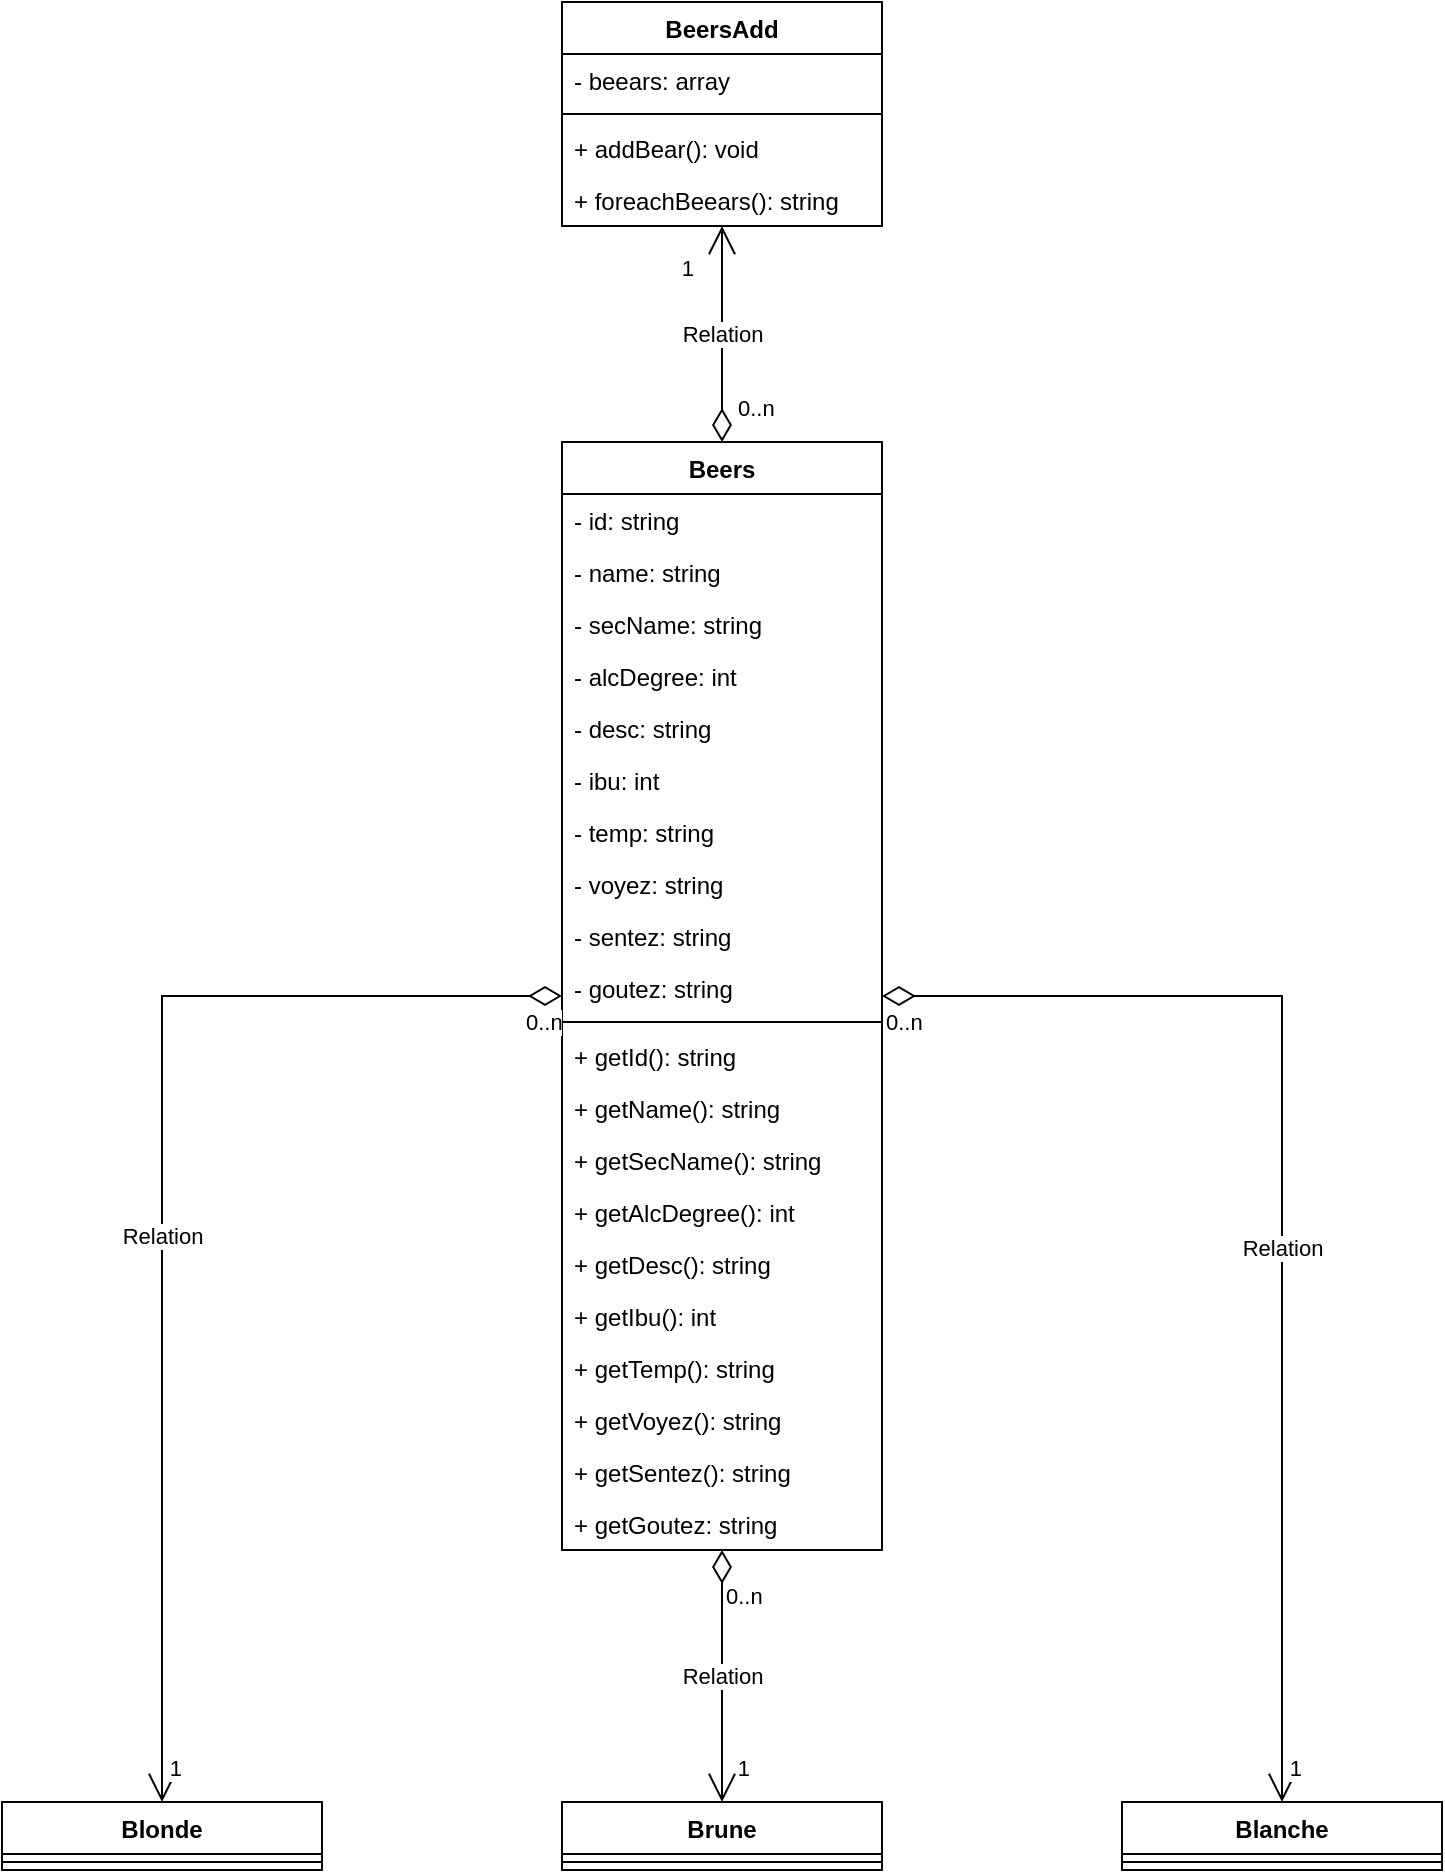 <mxfile>
    <diagram id="xLZgdI2yFLOI8GIPa52g" name="Page-1">
        <mxGraphModel dx="1535" dy="790" grid="1" gridSize="10" guides="1" tooltips="1" connect="1" arrows="1" fold="1" page="1" pageScale="1" pageWidth="827" pageHeight="1169" math="0" shadow="0">
            <root>
                <mxCell id="0"/>
                <mxCell id="1" parent="0"/>
                <mxCell id="btQaIZ2AwmgtmuhM0MhC-1" value="Beers" style="swimlane;fontStyle=1;align=center;verticalAlign=top;childLayout=stackLayout;horizontal=1;startSize=26;horizontalStack=0;resizeParent=1;resizeParentMax=0;resizeLast=0;collapsible=1;marginBottom=0;" parent="1" vertex="1">
                    <mxGeometry x="334" y="250" width="160" height="554" as="geometry"/>
                </mxCell>
                <mxCell id="SImTDQgY7ZbXBonXEjlb-47" value="- id: string" style="text;strokeColor=none;fillColor=none;align=left;verticalAlign=top;spacingLeft=4;spacingRight=4;overflow=hidden;rotatable=0;points=[[0,0.5],[1,0.5]];portConstraint=eastwest;" parent="btQaIZ2AwmgtmuhM0MhC-1" vertex="1">
                    <mxGeometry y="26" width="160" height="26" as="geometry"/>
                </mxCell>
                <mxCell id="SImTDQgY7ZbXBonXEjlb-1" value="- name: string" style="text;strokeColor=none;fillColor=none;align=left;verticalAlign=top;spacingLeft=4;spacingRight=4;overflow=hidden;rotatable=0;points=[[0,0.5],[1,0.5]];portConstraint=eastwest;" parent="btQaIZ2AwmgtmuhM0MhC-1" vertex="1">
                    <mxGeometry y="52" width="160" height="26" as="geometry"/>
                </mxCell>
                <mxCell id="SImTDQgY7ZbXBonXEjlb-2" value="- secName: string" style="text;strokeColor=none;fillColor=none;align=left;verticalAlign=top;spacingLeft=4;spacingRight=4;overflow=hidden;rotatable=0;points=[[0,0.5],[1,0.5]];portConstraint=eastwest;" parent="btQaIZ2AwmgtmuhM0MhC-1" vertex="1">
                    <mxGeometry y="78" width="160" height="26" as="geometry"/>
                </mxCell>
                <mxCell id="SImTDQgY7ZbXBonXEjlb-3" value="- alcDegree: int" style="text;strokeColor=none;fillColor=none;align=left;verticalAlign=top;spacingLeft=4;spacingRight=4;overflow=hidden;rotatable=0;points=[[0,0.5],[1,0.5]];portConstraint=eastwest;" parent="btQaIZ2AwmgtmuhM0MhC-1" vertex="1">
                    <mxGeometry y="104" width="160" height="26" as="geometry"/>
                </mxCell>
                <mxCell id="SImTDQgY7ZbXBonXEjlb-4" value="- desc: string" style="text;strokeColor=none;fillColor=none;align=left;verticalAlign=top;spacingLeft=4;spacingRight=4;overflow=hidden;rotatable=0;points=[[0,0.5],[1,0.5]];portConstraint=eastwest;" parent="btQaIZ2AwmgtmuhM0MhC-1" vertex="1">
                    <mxGeometry y="130" width="160" height="26" as="geometry"/>
                </mxCell>
                <mxCell id="SImTDQgY7ZbXBonXEjlb-49" value="- ibu: int" style="text;strokeColor=none;fillColor=none;align=left;verticalAlign=top;spacingLeft=4;spacingRight=4;overflow=hidden;rotatable=0;points=[[0,0.5],[1,0.5]];portConstraint=eastwest;" parent="btQaIZ2AwmgtmuhM0MhC-1" vertex="1">
                    <mxGeometry y="156" width="160" height="26" as="geometry"/>
                </mxCell>
                <mxCell id="SImTDQgY7ZbXBonXEjlb-51" value="- temp: string" style="text;strokeColor=none;fillColor=none;align=left;verticalAlign=top;spacingLeft=4;spacingRight=4;overflow=hidden;rotatable=0;points=[[0,0.5],[1,0.5]];portConstraint=eastwest;" parent="btQaIZ2AwmgtmuhM0MhC-1" vertex="1">
                    <mxGeometry y="182" width="160" height="26" as="geometry"/>
                </mxCell>
                <mxCell id="2" value="- voyez: string" style="text;strokeColor=none;fillColor=none;align=left;verticalAlign=top;spacingLeft=4;spacingRight=4;overflow=hidden;rotatable=0;points=[[0,0.5],[1,0.5]];portConstraint=eastwest;" vertex="1" parent="btQaIZ2AwmgtmuhM0MhC-1">
                    <mxGeometry y="208" width="160" height="26" as="geometry"/>
                </mxCell>
                <mxCell id="3" value="- sentez: string" style="text;strokeColor=none;fillColor=none;align=left;verticalAlign=top;spacingLeft=4;spacingRight=4;overflow=hidden;rotatable=0;points=[[0,0.5],[1,0.5]];portConstraint=eastwest;" vertex="1" parent="btQaIZ2AwmgtmuhM0MhC-1">
                    <mxGeometry y="234" width="160" height="26" as="geometry"/>
                </mxCell>
                <mxCell id="4" value="- goutez: string" style="text;strokeColor=none;fillColor=none;align=left;verticalAlign=top;spacingLeft=4;spacingRight=4;overflow=hidden;rotatable=0;points=[[0,0.5],[1,0.5]];portConstraint=eastwest;" vertex="1" parent="btQaIZ2AwmgtmuhM0MhC-1">
                    <mxGeometry y="260" width="160" height="26" as="geometry"/>
                </mxCell>
                <mxCell id="btQaIZ2AwmgtmuhM0MhC-3" value="" style="line;strokeWidth=1;fillColor=none;align=left;verticalAlign=middle;spacingTop=-1;spacingLeft=3;spacingRight=3;rotatable=0;labelPosition=right;points=[];portConstraint=eastwest;" parent="btQaIZ2AwmgtmuhM0MhC-1" vertex="1">
                    <mxGeometry y="286" width="160" height="8" as="geometry"/>
                </mxCell>
                <mxCell id="B0UJuBFFb7fX5z1xrysJ-1" value="+ getId(): string" style="text;strokeColor=none;fillColor=none;align=left;verticalAlign=top;spacingLeft=4;spacingRight=4;overflow=hidden;rotatable=0;points=[[0,0.5],[1,0.5]];portConstraint=eastwest;" parent="btQaIZ2AwmgtmuhM0MhC-1" vertex="1">
                    <mxGeometry y="294" width="160" height="26" as="geometry"/>
                </mxCell>
                <mxCell id="B0UJuBFFb7fX5z1xrysJ-2" value="+ getName(): string" style="text;strokeColor=none;fillColor=none;align=left;verticalAlign=top;spacingLeft=4;spacingRight=4;overflow=hidden;rotatable=0;points=[[0,0.5],[1,0.5]];portConstraint=eastwest;" parent="btQaIZ2AwmgtmuhM0MhC-1" vertex="1">
                    <mxGeometry y="320" width="160" height="26" as="geometry"/>
                </mxCell>
                <mxCell id="B0UJuBFFb7fX5z1xrysJ-3" value="+ getSecName(): string" style="text;strokeColor=none;fillColor=none;align=left;verticalAlign=top;spacingLeft=4;spacingRight=4;overflow=hidden;rotatable=0;points=[[0,0.5],[1,0.5]];portConstraint=eastwest;" parent="btQaIZ2AwmgtmuhM0MhC-1" vertex="1">
                    <mxGeometry y="346" width="160" height="26" as="geometry"/>
                </mxCell>
                <mxCell id="B0UJuBFFb7fX5z1xrysJ-4" value="+ getAlcDegree(): int" style="text;strokeColor=none;fillColor=none;align=left;verticalAlign=top;spacingLeft=4;spacingRight=4;overflow=hidden;rotatable=0;points=[[0,0.5],[1,0.5]];portConstraint=eastwest;" parent="btQaIZ2AwmgtmuhM0MhC-1" vertex="1">
                    <mxGeometry y="372" width="160" height="26" as="geometry"/>
                </mxCell>
                <mxCell id="B0UJuBFFb7fX5z1xrysJ-5" value="+ getDesc(): string" style="text;strokeColor=none;fillColor=none;align=left;verticalAlign=top;spacingLeft=4;spacingRight=4;overflow=hidden;rotatable=0;points=[[0,0.5],[1,0.5]];portConstraint=eastwest;" parent="btQaIZ2AwmgtmuhM0MhC-1" vertex="1">
                    <mxGeometry y="398" width="160" height="26" as="geometry"/>
                </mxCell>
                <mxCell id="B0UJuBFFb7fX5z1xrysJ-6" value="+ getIbu(): int" style="text;strokeColor=none;fillColor=none;align=left;verticalAlign=top;spacingLeft=4;spacingRight=4;overflow=hidden;rotatable=0;points=[[0,0.5],[1,0.5]];portConstraint=eastwest;" parent="btQaIZ2AwmgtmuhM0MhC-1" vertex="1">
                    <mxGeometry y="424" width="160" height="26" as="geometry"/>
                </mxCell>
                <mxCell id="B0UJuBFFb7fX5z1xrysJ-7" value="+ getTemp(): string" style="text;strokeColor=none;fillColor=none;align=left;verticalAlign=top;spacingLeft=4;spacingRight=4;overflow=hidden;rotatable=0;points=[[0,0.5],[1,0.5]];portConstraint=eastwest;" parent="btQaIZ2AwmgtmuhM0MhC-1" vertex="1">
                    <mxGeometry y="450" width="160" height="26" as="geometry"/>
                </mxCell>
                <mxCell id="5" value="+ getVoyez(): string" style="text;strokeColor=none;fillColor=none;align=left;verticalAlign=top;spacingLeft=4;spacingRight=4;overflow=hidden;rotatable=0;points=[[0,0.5],[1,0.5]];portConstraint=eastwest;" vertex="1" parent="btQaIZ2AwmgtmuhM0MhC-1">
                    <mxGeometry y="476" width="160" height="26" as="geometry"/>
                </mxCell>
                <mxCell id="6" value="+ getSentez(): string" style="text;strokeColor=none;fillColor=none;align=left;verticalAlign=top;spacingLeft=4;spacingRight=4;overflow=hidden;rotatable=0;points=[[0,0.5],[1,0.5]];portConstraint=eastwest;" vertex="1" parent="btQaIZ2AwmgtmuhM0MhC-1">
                    <mxGeometry y="502" width="160" height="26" as="geometry"/>
                </mxCell>
                <mxCell id="7" value="+ getGoutez: string" style="text;strokeColor=none;fillColor=none;align=left;verticalAlign=top;spacingLeft=4;spacingRight=4;overflow=hidden;rotatable=0;points=[[0,0.5],[1,0.5]];portConstraint=eastwest;" vertex="1" parent="btQaIZ2AwmgtmuhM0MhC-1">
                    <mxGeometry y="528" width="160" height="26" as="geometry"/>
                </mxCell>
                <mxCell id="SImTDQgY7ZbXBonXEjlb-8" value="Blonde" style="swimlane;fontStyle=1;align=center;verticalAlign=top;childLayout=stackLayout;horizontal=1;startSize=26;horizontalStack=0;resizeParent=1;resizeParentMax=0;resizeLast=0;collapsible=1;marginBottom=0;" parent="1" vertex="1">
                    <mxGeometry x="54" y="930" width="160" height="34" as="geometry"/>
                </mxCell>
                <mxCell id="SImTDQgY7ZbXBonXEjlb-14" value="" style="line;strokeWidth=1;fillColor=none;align=left;verticalAlign=middle;spacingTop=-1;spacingLeft=3;spacingRight=3;rotatable=0;labelPosition=right;points=[];portConstraint=eastwest;" parent="SImTDQgY7ZbXBonXEjlb-8" vertex="1">
                    <mxGeometry y="26" width="160" height="8" as="geometry"/>
                </mxCell>
                <mxCell id="SImTDQgY7ZbXBonXEjlb-16" value="Brune" style="swimlane;fontStyle=1;align=center;verticalAlign=top;childLayout=stackLayout;horizontal=1;startSize=26;horizontalStack=0;resizeParent=1;resizeParentMax=0;resizeLast=0;collapsible=1;marginBottom=0;" parent="1" vertex="1">
                    <mxGeometry x="334" y="930" width="160" height="34" as="geometry"/>
                </mxCell>
                <mxCell id="SImTDQgY7ZbXBonXEjlb-22" value="" style="line;strokeWidth=1;fillColor=none;align=left;verticalAlign=middle;spacingTop=-1;spacingLeft=3;spacingRight=3;rotatable=0;labelPosition=right;points=[];portConstraint=eastwest;" parent="SImTDQgY7ZbXBonXEjlb-16" vertex="1">
                    <mxGeometry y="26" width="160" height="8" as="geometry"/>
                </mxCell>
                <mxCell id="SImTDQgY7ZbXBonXEjlb-24" value="Blanche" style="swimlane;fontStyle=1;align=center;verticalAlign=top;childLayout=stackLayout;horizontal=1;startSize=26;horizontalStack=0;resizeParent=1;resizeParentMax=0;resizeLast=0;collapsible=1;marginBottom=0;" parent="1" vertex="1">
                    <mxGeometry x="614" y="930" width="160" height="34" as="geometry"/>
                </mxCell>
                <mxCell id="SImTDQgY7ZbXBonXEjlb-30" value="" style="line;strokeWidth=1;fillColor=none;align=left;verticalAlign=middle;spacingTop=-1;spacingLeft=3;spacingRight=3;rotatable=0;labelPosition=right;points=[];portConstraint=eastwest;" parent="SImTDQgY7ZbXBonXEjlb-24" vertex="1">
                    <mxGeometry y="26" width="160" height="8" as="geometry"/>
                </mxCell>
                <mxCell id="SImTDQgY7ZbXBonXEjlb-32" value="Relation" style="endArrow=open;html=1;endSize=12;startArrow=diamondThin;startSize=14;startFill=0;edgeStyle=orthogonalEdgeStyle;rounded=0;entryX=0.5;entryY=0;entryDx=0;entryDy=0;" parent="1" source="btQaIZ2AwmgtmuhM0MhC-1" target="SImTDQgY7ZbXBonXEjlb-24" edge="1">
                    <mxGeometry x="0.081" relative="1" as="geometry">
                        <mxPoint x="424" y="560" as="sourcePoint"/>
                        <mxPoint x="584" y="560" as="targetPoint"/>
                        <mxPoint as="offset"/>
                    </mxGeometry>
                </mxCell>
                <mxCell id="SImTDQgY7ZbXBonXEjlb-33" value="0..n" style="edgeLabel;resizable=0;html=1;align=left;verticalAlign=top;" parent="SImTDQgY7ZbXBonXEjlb-32" connectable="0" vertex="1">
                    <mxGeometry x="-1" relative="1" as="geometry"/>
                </mxCell>
                <mxCell id="SImTDQgY7ZbXBonXEjlb-34" value="1" style="edgeLabel;resizable=0;html=1;align=right;verticalAlign=top;" parent="SImTDQgY7ZbXBonXEjlb-32" connectable="0" vertex="1">
                    <mxGeometry x="1" relative="1" as="geometry">
                        <mxPoint x="10" y="-30" as="offset"/>
                    </mxGeometry>
                </mxCell>
                <mxCell id="SImTDQgY7ZbXBonXEjlb-35" value="Relation" style="endArrow=open;html=1;endSize=12;startArrow=diamondThin;startSize=14;startFill=0;edgeStyle=orthogonalEdgeStyle;rounded=0;entryX=0.5;entryY=0;entryDx=0;entryDy=0;" parent="1" source="btQaIZ2AwmgtmuhM0MhC-1" target="SImTDQgY7ZbXBonXEjlb-16" edge="1">
                    <mxGeometry relative="1" as="geometry">
                        <mxPoint x="414" y="580" as="sourcePoint"/>
                        <mxPoint x="584" y="560" as="targetPoint"/>
                    </mxGeometry>
                </mxCell>
                <mxCell id="SImTDQgY7ZbXBonXEjlb-36" value="0..n" style="edgeLabel;resizable=0;html=1;align=left;verticalAlign=top;" parent="SImTDQgY7ZbXBonXEjlb-35" connectable="0" vertex="1">
                    <mxGeometry x="-1" relative="1" as="geometry">
                        <mxPoint y="10" as="offset"/>
                    </mxGeometry>
                </mxCell>
                <mxCell id="SImTDQgY7ZbXBonXEjlb-37" value="1" style="edgeLabel;resizable=0;html=1;align=right;verticalAlign=top;" parent="SImTDQgY7ZbXBonXEjlb-35" connectable="0" vertex="1">
                    <mxGeometry x="1" relative="1" as="geometry">
                        <mxPoint x="14" y="-30" as="offset"/>
                    </mxGeometry>
                </mxCell>
                <mxCell id="SImTDQgY7ZbXBonXEjlb-38" value="Relation" style="endArrow=open;html=1;endSize=12;startArrow=diamondThin;startSize=14;startFill=0;edgeStyle=orthogonalEdgeStyle;rounded=0;entryX=0.5;entryY=0;entryDx=0;entryDy=0;" parent="1" source="btQaIZ2AwmgtmuhM0MhC-1" target="SImTDQgY7ZbXBonXEjlb-8" edge="1">
                    <mxGeometry x="0.059" relative="1" as="geometry">
                        <mxPoint x="424" y="560" as="sourcePoint"/>
                        <mxPoint x="584" y="560" as="targetPoint"/>
                        <mxPoint as="offset"/>
                    </mxGeometry>
                </mxCell>
                <mxCell id="SImTDQgY7ZbXBonXEjlb-39" value="0..n" style="edgeLabel;resizable=0;html=1;align=left;verticalAlign=top;" parent="SImTDQgY7ZbXBonXEjlb-38" connectable="0" vertex="1">
                    <mxGeometry x="-1" relative="1" as="geometry">
                        <mxPoint x="-20" as="offset"/>
                    </mxGeometry>
                </mxCell>
                <mxCell id="SImTDQgY7ZbXBonXEjlb-40" value="1" style="edgeLabel;resizable=0;html=1;align=right;verticalAlign=top;" parent="SImTDQgY7ZbXBonXEjlb-38" connectable="0" vertex="1">
                    <mxGeometry x="1" relative="1" as="geometry">
                        <mxPoint x="10" y="-30" as="offset"/>
                    </mxGeometry>
                </mxCell>
                <mxCell id="B0UJuBFFb7fX5z1xrysJ-8" value="BeersAdd" style="swimlane;fontStyle=1;align=center;verticalAlign=top;childLayout=stackLayout;horizontal=1;startSize=26;horizontalStack=0;resizeParent=1;resizeParentMax=0;resizeLast=0;collapsible=1;marginBottom=0;" parent="1" vertex="1">
                    <mxGeometry x="334" y="30" width="160" height="112" as="geometry"/>
                </mxCell>
                <mxCell id="B0UJuBFFb7fX5z1xrysJ-9" value="- beears: array" style="text;strokeColor=none;fillColor=none;align=left;verticalAlign=top;spacingLeft=4;spacingRight=4;overflow=hidden;rotatable=0;points=[[0,0.5],[1,0.5]];portConstraint=eastwest;" parent="B0UJuBFFb7fX5z1xrysJ-8" vertex="1">
                    <mxGeometry y="26" width="160" height="26" as="geometry"/>
                </mxCell>
                <mxCell id="B0UJuBFFb7fX5z1xrysJ-10" value="" style="line;strokeWidth=1;fillColor=none;align=left;verticalAlign=middle;spacingTop=-1;spacingLeft=3;spacingRight=3;rotatable=0;labelPosition=right;points=[];portConstraint=eastwest;" parent="B0UJuBFFb7fX5z1xrysJ-8" vertex="1">
                    <mxGeometry y="52" width="160" height="8" as="geometry"/>
                </mxCell>
                <mxCell id="B0UJuBFFb7fX5z1xrysJ-11" value="+ addBear(): void" style="text;strokeColor=none;fillColor=none;align=left;verticalAlign=top;spacingLeft=4;spacingRight=4;overflow=hidden;rotatable=0;points=[[0,0.5],[1,0.5]];portConstraint=eastwest;" parent="B0UJuBFFb7fX5z1xrysJ-8" vertex="1">
                    <mxGeometry y="60" width="160" height="26" as="geometry"/>
                </mxCell>
                <mxCell id="B0UJuBFFb7fX5z1xrysJ-12" value="+ foreachBeears(): string" style="text;strokeColor=none;fillColor=none;align=left;verticalAlign=top;spacingLeft=4;spacingRight=4;overflow=hidden;rotatable=0;points=[[0,0.5],[1,0.5]];portConstraint=eastwest;" parent="B0UJuBFFb7fX5z1xrysJ-8" vertex="1">
                    <mxGeometry y="86" width="160" height="26" as="geometry"/>
                </mxCell>
                <mxCell id="B0UJuBFFb7fX5z1xrysJ-23" value="Relation" style="endArrow=open;html=1;endSize=12;startArrow=diamondThin;startSize=14;startFill=0;edgeStyle=orthogonalEdgeStyle;rounded=0;" parent="1" source="btQaIZ2AwmgtmuhM0MhC-1" target="B0UJuBFFb7fX5z1xrysJ-8" edge="1">
                    <mxGeometry relative="1" as="geometry">
                        <mxPoint x="260" y="300" as="sourcePoint"/>
                        <mxPoint x="490" y="260" as="targetPoint"/>
                    </mxGeometry>
                </mxCell>
                <mxCell id="B0UJuBFFb7fX5z1xrysJ-24" value="0..n" style="edgeLabel;resizable=0;html=1;align=left;verticalAlign=top;" parent="B0UJuBFFb7fX5z1xrysJ-23" connectable="0" vertex="1">
                    <mxGeometry x="-1" relative="1" as="geometry">
                        <mxPoint x="6" y="-30" as="offset"/>
                    </mxGeometry>
                </mxCell>
                <mxCell id="B0UJuBFFb7fX5z1xrysJ-25" value="1" style="edgeLabel;resizable=0;html=1;align=right;verticalAlign=top;" parent="B0UJuBFFb7fX5z1xrysJ-23" connectable="0" vertex="1">
                    <mxGeometry x="1" relative="1" as="geometry">
                        <mxPoint x="-14" y="8" as="offset"/>
                    </mxGeometry>
                </mxCell>
            </root>
        </mxGraphModel>
    </diagram>
</mxfile>